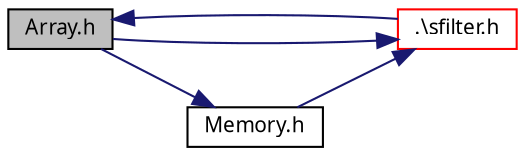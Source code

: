 digraph G
{
  edge [fontname="FreeSans.ttf",fontsize=10,labelfontname="FreeSans.ttf",labelfontsize=10];
  node [fontname="FreeSans.ttf",fontsize=10,shape=record];
  rankdir=LR;
  Node1 [label="Array.h",height=0.2,width=0.4,color="black", fillcolor="grey75", style="filled" fontcolor="black"];
  Node1 -> Node2 [color="midnightblue",fontsize=10,style="solid"];
  Node2 [label=".\\sfilter.h",height=0.2,width=0.4,color="red", fillcolor="white", style="filled",URL="$sfilter_8h.html"];
  Node2 -> Node1 [color="midnightblue",fontsize=10,style="solid"];
  Node1 -> Node3 [color="midnightblue",fontsize=10,style="solid"];
  Node3 [label="Memory.h",height=0.2,width=0.4,color="black", fillcolor="white", style="filled",URL="$_memory_8h.html"];
  Node3 -> Node2 [color="midnightblue",fontsize=10,style="solid"];
}
